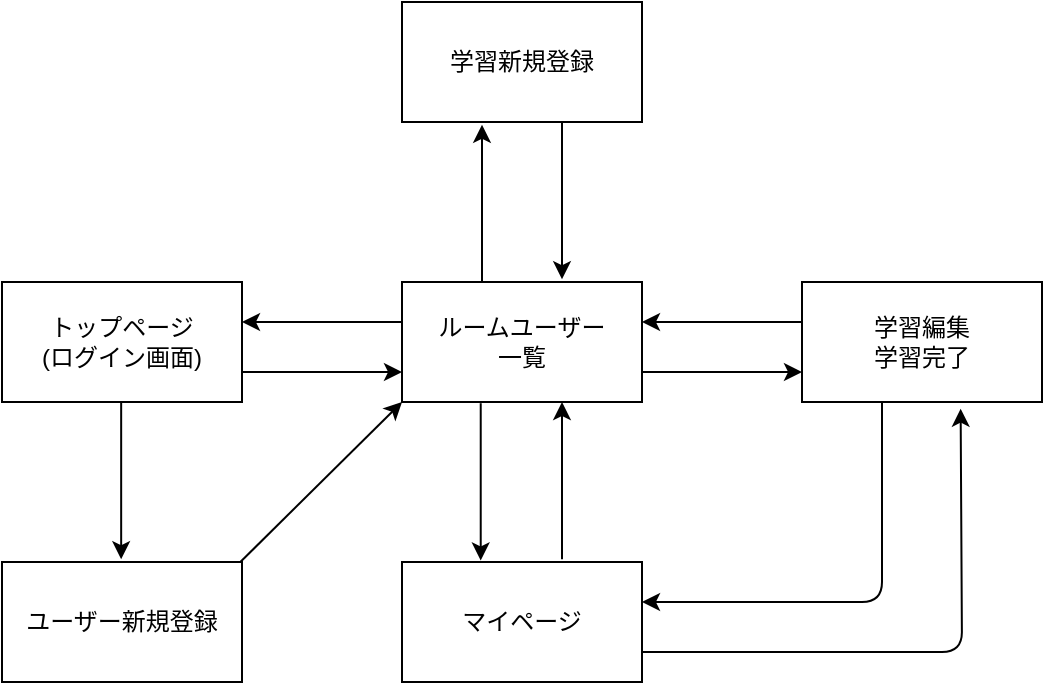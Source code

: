 <mxfile>
    <diagram id="KQtJSze5TokPbDwBIz2W" name="ページ1">
        <mxGraphModel dx="620" dy="549" grid="1" gridSize="10" guides="1" tooltips="1" connect="1" arrows="1" fold="1" page="1" pageScale="1" pageWidth="827" pageHeight="1169" math="0" shadow="0">
            <root>
                <mxCell id="0"/>
                <mxCell id="1" parent="0"/>
                <mxCell id="2" value="トップページ&lt;br&gt;(ログイン画面)" style="rounded=0;whiteSpace=wrap;html=1;" vertex="1" parent="1">
                    <mxGeometry y="280" width="120" height="60" as="geometry"/>
                </mxCell>
                <mxCell id="3" value="ルームユーザー&lt;br&gt;一覧" style="rounded=0;whiteSpace=wrap;html=1;" vertex="1" parent="1">
                    <mxGeometry x="200" y="280" width="120" height="60" as="geometry"/>
                </mxCell>
                <mxCell id="4" value="学習新規登録" style="rounded=0;whiteSpace=wrap;html=1;" vertex="1" parent="1">
                    <mxGeometry x="200" y="140" width="120" height="60" as="geometry"/>
                </mxCell>
                <mxCell id="5" value="学習編集&lt;br&gt;学習完了" style="rounded=0;whiteSpace=wrap;html=1;" vertex="1" parent="1">
                    <mxGeometry x="400" y="280" width="120" height="60" as="geometry"/>
                </mxCell>
                <mxCell id="6" value="マイページ" style="rounded=0;whiteSpace=wrap;html=1;" vertex="1" parent="1">
                    <mxGeometry x="200" y="420" width="120" height="60" as="geometry"/>
                </mxCell>
                <mxCell id="7" value="" style="endArrow=classic;html=1;strokeWidth=1;" edge="1" parent="1">
                    <mxGeometry width="50" height="50" relative="1" as="geometry">
                        <mxPoint x="120" y="325" as="sourcePoint"/>
                        <mxPoint x="200" y="325" as="targetPoint"/>
                    </mxGeometry>
                </mxCell>
                <mxCell id="8" value="" style="endArrow=classic;html=1;strokeWidth=1;" edge="1" parent="1">
                    <mxGeometry width="50" height="50" relative="1" as="geometry">
                        <mxPoint x="320" y="325" as="sourcePoint"/>
                        <mxPoint x="400" y="325" as="targetPoint"/>
                    </mxGeometry>
                </mxCell>
                <mxCell id="9" value="" style="endArrow=classic;html=1;strokeWidth=1;" edge="1" parent="1">
                    <mxGeometry width="50" height="50" relative="1" as="geometry">
                        <mxPoint x="200" y="300" as="sourcePoint"/>
                        <mxPoint x="120" y="300" as="targetPoint"/>
                    </mxGeometry>
                </mxCell>
                <mxCell id="10" value="" style="endArrow=classic;html=1;strokeWidth=1;" edge="1" parent="1">
                    <mxGeometry width="50" height="50" relative="1" as="geometry">
                        <mxPoint x="400" y="300" as="sourcePoint"/>
                        <mxPoint x="320" y="300" as="targetPoint"/>
                    </mxGeometry>
                </mxCell>
                <mxCell id="11" value="" style="endArrow=classic;html=1;strokeWidth=1;entryX=0.328;entryY=-0.013;entryDx=0;entryDy=0;entryPerimeter=0;exitX=0.328;exitY=1.01;exitDx=0;exitDy=0;exitPerimeter=0;" edge="1" parent="1" source="3" target="6">
                    <mxGeometry width="50" height="50" relative="1" as="geometry">
                        <mxPoint x="240" y="409.82" as="sourcePoint"/>
                        <mxPoint x="300" y="377.534" as="targetPoint"/>
                    </mxGeometry>
                </mxCell>
                <mxCell id="12" value="" style="endArrow=classic;html=1;strokeWidth=1;entryX=0.328;entryY=-0.013;entryDx=0;entryDy=0;entryPerimeter=0;exitX=0.328;exitY=1.01;exitDx=0;exitDy=0;exitPerimeter=0;" edge="1" parent="1">
                    <mxGeometry width="50" height="50" relative="1" as="geometry">
                        <mxPoint x="280" y="200.0" as="sourcePoint"/>
                        <mxPoint x="280" y="278.62" as="targetPoint"/>
                    </mxGeometry>
                </mxCell>
                <mxCell id="13" value="" style="endArrow=classic;html=1;strokeWidth=1;entryX=0.328;entryY=-0.013;entryDx=0;entryDy=0;entryPerimeter=0;exitX=0.328;exitY=1.01;exitDx=0;exitDy=0;exitPerimeter=0;" edge="1" parent="1">
                    <mxGeometry width="50" height="50" relative="1" as="geometry">
                        <mxPoint x="280" y="418.62" as="sourcePoint"/>
                        <mxPoint x="280" y="340" as="targetPoint"/>
                    </mxGeometry>
                </mxCell>
                <mxCell id="14" value="" style="endArrow=classic;html=1;strokeWidth=1;entryX=0.328;entryY=-0.013;entryDx=0;entryDy=0;entryPerimeter=0;exitX=0.328;exitY=1.01;exitDx=0;exitDy=0;exitPerimeter=0;" edge="1" parent="1">
                    <mxGeometry width="50" height="50" relative="1" as="geometry">
                        <mxPoint x="240" y="280" as="sourcePoint"/>
                        <mxPoint x="240" y="201.38" as="targetPoint"/>
                    </mxGeometry>
                </mxCell>
                <mxCell id="15" value="" style="endArrow=classic;html=1;strokeWidth=1;entryX=1;entryY=0.333;entryDx=0;entryDy=0;entryPerimeter=0;exitX=0.328;exitY=1.01;exitDx=0;exitDy=0;exitPerimeter=0;" edge="1" parent="1" target="6">
                    <mxGeometry width="50" height="50" relative="1" as="geometry">
                        <mxPoint x="440" y="340" as="sourcePoint"/>
                        <mxPoint x="440" y="261.38" as="targetPoint"/>
                        <Array as="points">
                            <mxPoint x="440" y="440"/>
                        </Array>
                    </mxGeometry>
                </mxCell>
                <mxCell id="16" value="" style="endArrow=classic;html=1;strokeWidth=1;entryX=0.661;entryY=1.056;entryDx=0;entryDy=0;entryPerimeter=0;exitX=0.328;exitY=1.01;exitDx=0;exitDy=0;exitPerimeter=0;" edge="1" parent="1" target="5">
                    <mxGeometry width="50" height="50" relative="1" as="geometry">
                        <mxPoint x="320" y="465" as="sourcePoint"/>
                        <mxPoint x="440" y="370" as="targetPoint"/>
                        <Array as="points">
                            <mxPoint x="480" y="465"/>
                        </Array>
                    </mxGeometry>
                </mxCell>
                <mxCell id="81" value="ユーザー新規登録" style="rounded=0;whiteSpace=wrap;html=1;" vertex="1" parent="1">
                    <mxGeometry y="420" width="120" height="60" as="geometry"/>
                </mxCell>
                <mxCell id="82" value="" style="endArrow=classic;html=1;strokeWidth=1;entryX=0.328;entryY=-0.013;entryDx=0;entryDy=0;entryPerimeter=0;exitX=0.328;exitY=1.01;exitDx=0;exitDy=0;exitPerimeter=0;" edge="1" parent="1">
                    <mxGeometry width="50" height="50" relative="1" as="geometry">
                        <mxPoint x="59.58" y="340" as="sourcePoint"/>
                        <mxPoint x="59.58" y="418.62" as="targetPoint"/>
                    </mxGeometry>
                </mxCell>
                <mxCell id="83" value="" style="endArrow=classic;html=1;strokeWidth=1;entryX=0;entryY=1;entryDx=0;entryDy=0;exitX=0.328;exitY=1.01;exitDx=0;exitDy=0;exitPerimeter=0;" edge="1" parent="1" target="3">
                    <mxGeometry width="50" height="50" relative="1" as="geometry">
                        <mxPoint x="119.17" y="420" as="sourcePoint"/>
                        <mxPoint x="119.17" y="341.38" as="targetPoint"/>
                    </mxGeometry>
                </mxCell>
            </root>
        </mxGraphModel>
    </diagram>
</mxfile>